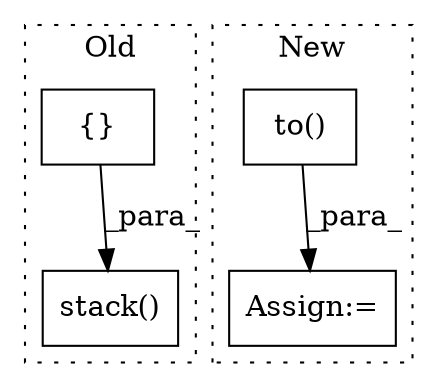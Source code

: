 digraph G {
subgraph cluster0 {
1 [label="stack()" a="75" s="2850,2908" l="12,1" shape="box"];
4 [label="{}" a="59" s="2862,2903" l="1,0" shape="box"];
label = "Old";
style="dotted";
}
subgraph cluster1 {
2 [label="to()" a="75" s="2752" l="122" shape="box"];
3 [label="Assign:=" a="68" s="3123" l="3" shape="box"];
label = "New";
style="dotted";
}
2 -> 3 [label="_para_"];
4 -> 1 [label="_para_"];
}